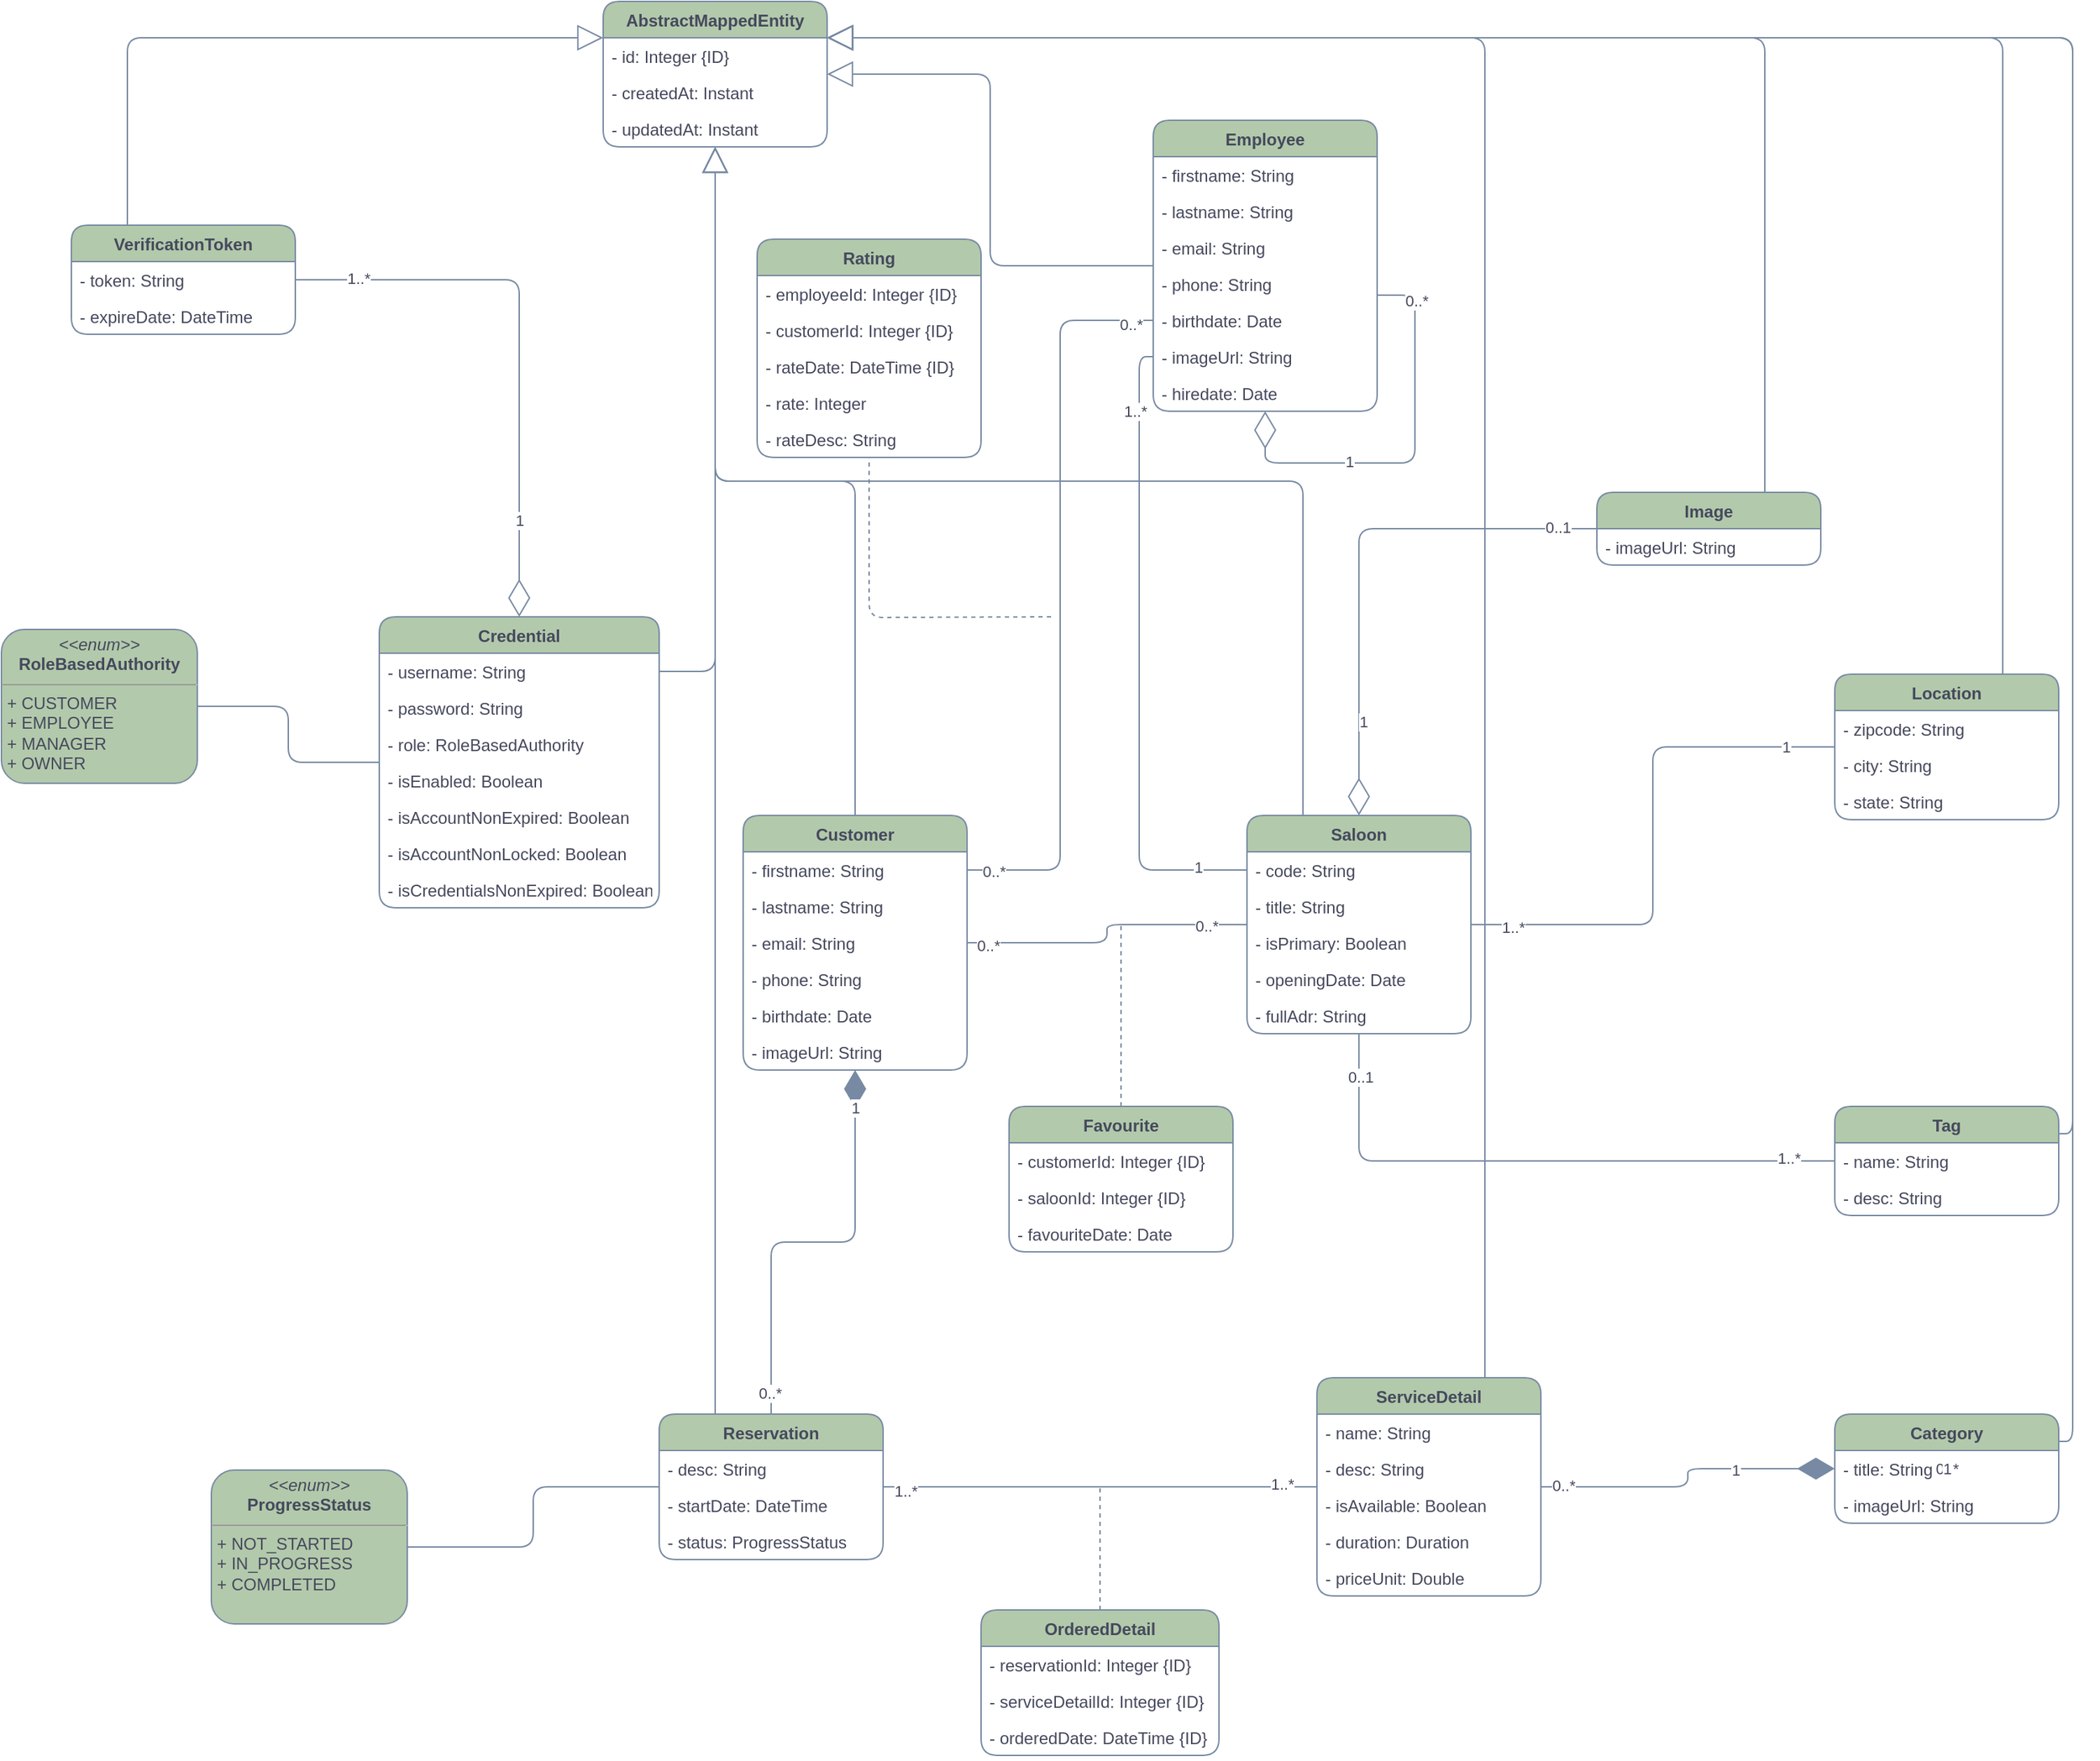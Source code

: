 <mxfile version="16.4.2" type="device"><diagram id="C5RBs43oDa-KdzZeNtuy" name="Page-1"><mxGraphModel dx="2782" dy="1020" grid="1" gridSize="10" guides="1" tooltips="1" connect="1" arrows="1" fold="1" page="1" pageScale="1" pageWidth="827" pageHeight="1169" math="0" shadow="0"><root><mxCell id="WIyWlLk6GJQsqaUBKTNV-0"/><mxCell id="WIyWlLk6GJQsqaUBKTNV-1" parent="WIyWlLk6GJQsqaUBKTNV-0"/><mxCell id="CZdKbspARcs474Tqx-Hm-0" value="AbstractMappedEntity" style="swimlane;fontStyle=1;align=center;verticalAlign=top;childLayout=stackLayout;horizontal=1;startSize=26;horizontalStack=0;resizeParent=1;resizeParentMax=0;resizeLast=0;collapsible=1;marginBottom=0;rounded=1;fillColor=#B2C9AB;strokeColor=#788AA3;fontColor=#46495D;" parent="WIyWlLk6GJQsqaUBKTNV-1" vertex="1"><mxGeometry x="-230" width="160" height="104" as="geometry"/></mxCell><mxCell id="CZdKbspARcs474Tqx-Hm-1" value="- id: Integer {ID}" style="text;strokeColor=none;fillColor=none;align=left;verticalAlign=top;spacingLeft=4;spacingRight=4;overflow=hidden;rotatable=0;points=[[0,0.5],[1,0.5]];portConstraint=eastwest;rounded=1;fontColor=#46495D;" parent="CZdKbspARcs474Tqx-Hm-0" vertex="1"><mxGeometry y="26" width="160" height="26" as="geometry"/></mxCell><mxCell id="CZdKbspARcs474Tqx-Hm-4" value="- createdAt: Instant" style="text;strokeColor=none;fillColor=none;align=left;verticalAlign=top;spacingLeft=4;spacingRight=4;overflow=hidden;rotatable=0;points=[[0,0.5],[1,0.5]];portConstraint=eastwest;rounded=1;fontColor=#46495D;" parent="CZdKbspARcs474Tqx-Hm-0" vertex="1"><mxGeometry y="52" width="160" height="26" as="geometry"/></mxCell><mxCell id="CZdKbspARcs474Tqx-Hm-5" value="- updatedAt: Instant" style="text;strokeColor=none;fillColor=none;align=left;verticalAlign=top;spacingLeft=4;spacingRight=4;overflow=hidden;rotatable=0;points=[[0,0.5],[1,0.5]];portConstraint=eastwest;rounded=1;fontColor=#46495D;" parent="CZdKbspARcs474Tqx-Hm-0" vertex="1"><mxGeometry y="78" width="160" height="26" as="geometry"/></mxCell><mxCell id="CZdKbspARcs474Tqx-Hm-11" value="Employee" style="swimlane;fontStyle=1;align=center;verticalAlign=top;childLayout=stackLayout;horizontal=1;startSize=26;horizontalStack=0;resizeParent=1;resizeParentMax=0;resizeLast=0;collapsible=1;marginBottom=0;rounded=1;fillColor=#B2C9AB;strokeColor=#788AA3;fontColor=#46495D;" parent="WIyWlLk6GJQsqaUBKTNV-1" vertex="1"><mxGeometry x="163" y="85" width="160" height="208" as="geometry"/></mxCell><mxCell id="CZdKbspARcs474Tqx-Hm-12" value="- firstname: String" style="text;strokeColor=none;fillColor=none;align=left;verticalAlign=top;spacingLeft=4;spacingRight=4;overflow=hidden;rotatable=0;points=[[0,0.5],[1,0.5]];portConstraint=eastwest;rounded=1;fontColor=#46495D;" parent="CZdKbspARcs474Tqx-Hm-11" vertex="1"><mxGeometry y="26" width="160" height="26" as="geometry"/></mxCell><mxCell id="CZdKbspARcs474Tqx-Hm-17" value="- lastname: String" style="text;strokeColor=none;fillColor=none;align=left;verticalAlign=top;spacingLeft=4;spacingRight=4;overflow=hidden;rotatable=0;points=[[0,0.5],[1,0.5]];portConstraint=eastwest;rounded=1;fontColor=#46495D;" parent="CZdKbspARcs474Tqx-Hm-11" vertex="1"><mxGeometry y="52" width="160" height="26" as="geometry"/></mxCell><mxCell id="CZdKbspARcs474Tqx-Hm-18" value="- email: String" style="text;strokeColor=none;fillColor=none;align=left;verticalAlign=top;spacingLeft=4;spacingRight=4;overflow=hidden;rotatable=0;points=[[0,0.5],[1,0.5]];portConstraint=eastwest;rounded=1;fontColor=#46495D;" parent="CZdKbspARcs474Tqx-Hm-11" vertex="1"><mxGeometry y="78" width="160" height="26" as="geometry"/></mxCell><mxCell id="CZdKbspARcs474Tqx-Hm-19" value="- phone: String" style="text;strokeColor=none;fillColor=none;align=left;verticalAlign=top;spacingLeft=4;spacingRight=4;overflow=hidden;rotatable=0;points=[[0,0.5],[1,0.5]];portConstraint=eastwest;rounded=1;fontColor=#46495D;" parent="CZdKbspARcs474Tqx-Hm-11" vertex="1"><mxGeometry y="104" width="160" height="26" as="geometry"/></mxCell><mxCell id="CZdKbspARcs474Tqx-Hm-20" value="- birthdate: Date" style="text;strokeColor=none;fillColor=none;align=left;verticalAlign=top;spacingLeft=4;spacingRight=4;overflow=hidden;rotatable=0;points=[[0,0.5],[1,0.5]];portConstraint=eastwest;rounded=1;fontColor=#46495D;" parent="CZdKbspARcs474Tqx-Hm-11" vertex="1"><mxGeometry y="130" width="160" height="26" as="geometry"/></mxCell><mxCell id="CZdKbspARcs474Tqx-Hm-21" value="- imageUrl: String" style="text;strokeColor=none;fillColor=none;align=left;verticalAlign=top;spacingLeft=4;spacingRight=4;overflow=hidden;rotatable=0;points=[[0,0.5],[1,0.5]];portConstraint=eastwest;rounded=1;fontColor=#46495D;" parent="CZdKbspARcs474Tqx-Hm-11" vertex="1"><mxGeometry y="156" width="160" height="26" as="geometry"/></mxCell><mxCell id="CZdKbspARcs474Tqx-Hm-22" value="- hiredate: Date" style="text;strokeColor=none;fillColor=none;align=left;verticalAlign=top;spacingLeft=4;spacingRight=4;overflow=hidden;rotatable=0;points=[[0,0.5],[1,0.5]];portConstraint=eastwest;rounded=1;fontColor=#46495D;" parent="CZdKbspARcs474Tqx-Hm-11" vertex="1"><mxGeometry y="182" width="160" height="26" as="geometry"/></mxCell><mxCell id="CZdKbspARcs474Tqx-Hm-27" value="Customer" style="swimlane;fontStyle=1;align=center;verticalAlign=top;childLayout=stackLayout;horizontal=1;startSize=26;horizontalStack=0;resizeParent=1;resizeParentMax=0;resizeLast=0;collapsible=1;marginBottom=0;rounded=1;fillColor=#B2C9AB;strokeColor=#788AA3;fontColor=#46495D;" parent="WIyWlLk6GJQsqaUBKTNV-1" vertex="1"><mxGeometry x="-130" y="582" width="160" height="182" as="geometry"/></mxCell><mxCell id="CZdKbspARcs474Tqx-Hm-31" value="- firstname: String" style="text;strokeColor=none;fillColor=none;align=left;verticalAlign=top;spacingLeft=4;spacingRight=4;overflow=hidden;rotatable=0;points=[[0,0.5],[1,0.5]];portConstraint=eastwest;rounded=1;fontColor=#46495D;" parent="CZdKbspARcs474Tqx-Hm-27" vertex="1"><mxGeometry y="26" width="160" height="26" as="geometry"/></mxCell><mxCell id="CZdKbspARcs474Tqx-Hm-33" value="- lastname: String" style="text;strokeColor=none;fillColor=none;align=left;verticalAlign=top;spacingLeft=4;spacingRight=4;overflow=hidden;rotatable=0;points=[[0,0.5],[1,0.5]];portConstraint=eastwest;rounded=1;fontColor=#46495D;" parent="CZdKbspARcs474Tqx-Hm-27" vertex="1"><mxGeometry y="52" width="160" height="26" as="geometry"/></mxCell><mxCell id="CZdKbspARcs474Tqx-Hm-32" value="- email: String" style="text;strokeColor=none;fillColor=none;align=left;verticalAlign=top;spacingLeft=4;spacingRight=4;overflow=hidden;rotatable=0;points=[[0,0.5],[1,0.5]];portConstraint=eastwest;rounded=1;fontColor=#46495D;" parent="CZdKbspARcs474Tqx-Hm-27" vertex="1"><mxGeometry y="78" width="160" height="26" as="geometry"/></mxCell><mxCell id="CZdKbspARcs474Tqx-Hm-34" value="- phone: String" style="text;strokeColor=none;fillColor=none;align=left;verticalAlign=top;spacingLeft=4;spacingRight=4;overflow=hidden;rotatable=0;points=[[0,0.5],[1,0.5]];portConstraint=eastwest;rounded=1;fontColor=#46495D;" parent="CZdKbspARcs474Tqx-Hm-27" vertex="1"><mxGeometry y="104" width="160" height="26" as="geometry"/></mxCell><mxCell id="CZdKbspARcs474Tqx-Hm-35" value="- birthdate: Date" style="text;strokeColor=none;fillColor=none;align=left;verticalAlign=top;spacingLeft=4;spacingRight=4;overflow=hidden;rotatable=0;points=[[0,0.5],[1,0.5]];portConstraint=eastwest;rounded=1;fontColor=#46495D;" parent="CZdKbspARcs474Tqx-Hm-27" vertex="1"><mxGeometry y="130" width="160" height="26" as="geometry"/></mxCell><mxCell id="CZdKbspARcs474Tqx-Hm-36" value="- imageUrl: String" style="text;strokeColor=none;fillColor=none;align=left;verticalAlign=top;spacingLeft=4;spacingRight=4;overflow=hidden;rotatable=0;points=[[0,0.5],[1,0.5]];portConstraint=eastwest;rounded=1;fontColor=#46495D;" parent="CZdKbspARcs474Tqx-Hm-27" vertex="1"><mxGeometry y="156" width="160" height="26" as="geometry"/></mxCell><mxCell id="CZdKbspARcs474Tqx-Hm-38" value="VerificationToken" style="swimlane;fontStyle=1;align=center;verticalAlign=top;childLayout=stackLayout;horizontal=1;startSize=26;horizontalStack=0;resizeParent=1;resizeParentMax=0;resizeLast=0;collapsible=1;marginBottom=0;rounded=1;fillColor=#B2C9AB;strokeColor=#788AA3;fontColor=#46495D;" parent="WIyWlLk6GJQsqaUBKTNV-1" vertex="1"><mxGeometry x="-610" y="160" width="160" height="78" as="geometry"/></mxCell><mxCell id="CZdKbspARcs474Tqx-Hm-42" value="- token: String" style="text;strokeColor=none;fillColor=none;align=left;verticalAlign=top;spacingLeft=4;spacingRight=4;overflow=hidden;rotatable=0;points=[[0,0.5],[1,0.5]];portConstraint=eastwest;rounded=1;fontColor=#46495D;" parent="CZdKbspARcs474Tqx-Hm-38" vertex="1"><mxGeometry y="26" width="160" height="26" as="geometry"/></mxCell><mxCell id="CZdKbspARcs474Tqx-Hm-43" value="- expireDate: DateTime" style="text;strokeColor=none;fillColor=none;align=left;verticalAlign=top;spacingLeft=4;spacingRight=4;overflow=hidden;rotatable=0;points=[[0,0.5],[1,0.5]];portConstraint=eastwest;rounded=1;fontColor=#46495D;" parent="CZdKbspARcs474Tqx-Hm-38" vertex="1"><mxGeometry y="52" width="160" height="26" as="geometry"/></mxCell><mxCell id="CZdKbspARcs474Tqx-Hm-45" value="Credential" style="swimlane;fontStyle=1;align=center;verticalAlign=top;childLayout=stackLayout;horizontal=1;startSize=26;horizontalStack=0;resizeParent=1;resizeParentMax=0;resizeLast=0;collapsible=1;marginBottom=0;rounded=1;fillColor=#B2C9AB;strokeColor=#788AA3;fontColor=#46495D;" parent="WIyWlLk6GJQsqaUBKTNV-1" vertex="1"><mxGeometry x="-390" y="440" width="200" height="208" as="geometry"/></mxCell><mxCell id="CZdKbspARcs474Tqx-Hm-49" value="- username: String" style="text;strokeColor=none;fillColor=none;align=left;verticalAlign=top;spacingLeft=4;spacingRight=4;overflow=hidden;rotatable=0;points=[[0,0.5],[1,0.5]];portConstraint=eastwest;rounded=1;fontColor=#46495D;" parent="CZdKbspARcs474Tqx-Hm-45" vertex="1"><mxGeometry y="26" width="200" height="26" as="geometry"/></mxCell><mxCell id="CZdKbspARcs474Tqx-Hm-50" value="- password: String" style="text;strokeColor=none;fillColor=none;align=left;verticalAlign=top;spacingLeft=4;spacingRight=4;overflow=hidden;rotatable=0;points=[[0,0.5],[1,0.5]];portConstraint=eastwest;rounded=1;fontColor=#46495D;" parent="CZdKbspARcs474Tqx-Hm-45" vertex="1"><mxGeometry y="52" width="200" height="26" as="geometry"/></mxCell><mxCell id="CZdKbspARcs474Tqx-Hm-51" value="- role: RoleBasedAuthority" style="text;strokeColor=none;fillColor=none;align=left;verticalAlign=top;spacingLeft=4;spacingRight=4;overflow=hidden;rotatable=0;points=[[0,0.5],[1,0.5]];portConstraint=eastwest;rounded=1;fontColor=#46495D;" parent="CZdKbspARcs474Tqx-Hm-45" vertex="1"><mxGeometry y="78" width="200" height="26" as="geometry"/></mxCell><mxCell id="CZdKbspARcs474Tqx-Hm-52" value="- isEnabled: Boolean" style="text;strokeColor=none;fillColor=none;align=left;verticalAlign=top;spacingLeft=4;spacingRight=4;overflow=hidden;rotatable=0;points=[[0,0.5],[1,0.5]];portConstraint=eastwest;rounded=1;fontColor=#46495D;" parent="CZdKbspARcs474Tqx-Hm-45" vertex="1"><mxGeometry y="104" width="200" height="26" as="geometry"/></mxCell><mxCell id="CZdKbspARcs474Tqx-Hm-53" value="- isAccountNonExpired: Boolean" style="text;strokeColor=none;fillColor=none;align=left;verticalAlign=top;spacingLeft=4;spacingRight=4;overflow=hidden;rotatable=0;points=[[0,0.5],[1,0.5]];portConstraint=eastwest;rounded=1;fontColor=#46495D;" parent="CZdKbspARcs474Tqx-Hm-45" vertex="1"><mxGeometry y="130" width="200" height="26" as="geometry"/></mxCell><mxCell id="CZdKbspARcs474Tqx-Hm-54" value="- isAccountNonLocked: Boolean" style="text;strokeColor=none;fillColor=none;align=left;verticalAlign=top;spacingLeft=4;spacingRight=4;overflow=hidden;rotatable=0;points=[[0,0.5],[1,0.5]];portConstraint=eastwest;rounded=1;fontColor=#46495D;" parent="CZdKbspARcs474Tqx-Hm-45" vertex="1"><mxGeometry y="156" width="200" height="26" as="geometry"/></mxCell><mxCell id="CZdKbspARcs474Tqx-Hm-55" value="- isCredentialsNonExpired: Boolean" style="text;strokeColor=none;fillColor=none;align=left;verticalAlign=top;spacingLeft=4;spacingRight=4;overflow=hidden;rotatable=0;points=[[0,0.5],[1,0.5]];portConstraint=eastwest;rounded=1;fontColor=#46495D;" parent="CZdKbspARcs474Tqx-Hm-45" vertex="1"><mxGeometry y="182" width="200" height="26" as="geometry"/></mxCell><mxCell id="CZdKbspARcs474Tqx-Hm-63" value="&lt;p style=&quot;margin: 0px ; margin-top: 4px ; text-align: center&quot;&gt;&lt;i&gt;&amp;lt;&amp;lt;enum&amp;gt;&amp;gt;&lt;/i&gt;&lt;br&gt;&lt;b&gt;RoleBasedAuthority&lt;/b&gt;&lt;br&gt;&lt;/p&gt;&lt;hr size=&quot;1&quot;&gt;&lt;p style=&quot;margin: 0px ; margin-left: 4px&quot;&gt;+ CUSTOMER&lt;/p&gt;&lt;p style=&quot;margin: 0px ; margin-left: 4px&quot;&gt;+ EMPLOYEE&lt;/p&gt;&lt;p style=&quot;margin: 0px ; margin-left: 4px&quot;&gt;+ MANAGER&lt;/p&gt;&lt;p style=&quot;margin: 0px ; margin-left: 4px&quot;&gt;+ OWNER&lt;br&gt;&lt;/p&gt;" style="verticalAlign=top;align=left;overflow=fill;fontSize=12;fontFamily=Helvetica;html=1;rounded=1;fillColor=#B2C9AB;strokeColor=#788AA3;fontColor=#46495D;" parent="WIyWlLk6GJQsqaUBKTNV-1" vertex="1"><mxGeometry x="-660" y="449" width="140" height="110" as="geometry"/></mxCell><mxCell id="CZdKbspARcs474Tqx-Hm-77" value="" style="endArrow=none;html=1;edgeStyle=orthogonalEdgeStyle;rounded=1;strokeColor=#788AA3;fontColor=#46495D;" parent="WIyWlLk6GJQsqaUBKTNV-1" source="CZdKbspARcs474Tqx-Hm-63" target="CZdKbspARcs474Tqx-Hm-45" edge="1"><mxGeometry relative="1" as="geometry"><mxPoint x="-590" y="648" as="sourcePoint"/><mxPoint x="-430" y="648" as="targetPoint"/></mxGeometry></mxCell><mxCell id="CZdKbspARcs474Tqx-Hm-80" value="" style="endArrow=block;endSize=16;endFill=0;html=1;rounded=1;edgeStyle=orthogonalEdgeStyle;strokeColor=#788AA3;fontColor=#46495D;" parent="WIyWlLk6GJQsqaUBKTNV-1" source="CZdKbspARcs474Tqx-Hm-11" target="CZdKbspARcs474Tqx-Hm-0" edge="1"><mxGeometry width="160" relative="1" as="geometry"><mxPoint x="180" y="440" as="sourcePoint"/><mxPoint x="340" y="440" as="targetPoint"/></mxGeometry></mxCell><mxCell id="CZdKbspARcs474Tqx-Hm-81" value="" style="endArrow=block;endSize=16;endFill=0;html=1;rounded=1;edgeStyle=orthogonalEdgeStyle;strokeColor=#788AA3;fontColor=#46495D;" parent="WIyWlLk6GJQsqaUBKTNV-1" source="CZdKbspARcs474Tqx-Hm-27" target="CZdKbspARcs474Tqx-Hm-0" edge="1"><mxGeometry width="160" relative="1" as="geometry"><mxPoint x="150" y="440" as="sourcePoint"/><mxPoint x="310" y="440" as="targetPoint"/></mxGeometry></mxCell><mxCell id="CZdKbspARcs474Tqx-Hm-82" value="" style="endArrow=block;endSize=16;endFill=0;html=1;rounded=1;edgeStyle=orthogonalEdgeStyle;strokeColor=#788AA3;fontColor=#46495D;exitX=1;exitY=0.5;exitDx=0;exitDy=0;" parent="WIyWlLk6GJQsqaUBKTNV-1" source="CZdKbspARcs474Tqx-Hm-49" target="CZdKbspARcs474Tqx-Hm-0" edge="1"><mxGeometry width="160" relative="1" as="geometry"><mxPoint x="84" y="460" as="sourcePoint"/><mxPoint x="244" y="460" as="targetPoint"/></mxGeometry></mxCell><mxCell id="CZdKbspARcs474Tqx-Hm-83" value="" style="endArrow=block;endSize=16;endFill=0;html=1;rounded=1;edgeStyle=orthogonalEdgeStyle;strokeColor=#788AA3;fontColor=#46495D;exitX=0.25;exitY=0;exitDx=0;exitDy=0;entryX=0;entryY=0.25;entryDx=0;entryDy=0;" parent="WIyWlLk6GJQsqaUBKTNV-1" source="CZdKbspARcs474Tqx-Hm-38" target="CZdKbspARcs474Tqx-Hm-0" edge="1"><mxGeometry width="160" relative="1" as="geometry"><mxPoint x="-510" y="180" as="sourcePoint"/><mxPoint x="-350" y="180" as="targetPoint"/></mxGeometry></mxCell><mxCell id="CZdKbspARcs474Tqx-Hm-86" value="Favourite" style="swimlane;fontStyle=1;align=center;verticalAlign=top;childLayout=stackLayout;horizontal=1;startSize=26;horizontalStack=0;resizeParent=1;resizeParentMax=0;resizeLast=0;collapsible=1;marginBottom=0;rounded=1;fillColor=#B2C9AB;strokeColor=#788AA3;fontColor=#46495D;" parent="WIyWlLk6GJQsqaUBKTNV-1" vertex="1"><mxGeometry x="60" y="790" width="160" height="104" as="geometry"/></mxCell><mxCell id="CZdKbspARcs474Tqx-Hm-87" value="- customerId: Integer {ID}" style="text;strokeColor=none;fillColor=none;align=left;verticalAlign=top;spacingLeft=4;spacingRight=4;overflow=hidden;rotatable=0;points=[[0,0.5],[1,0.5]];portConstraint=eastwest;rounded=1;fontColor=#46495D;" parent="CZdKbspARcs474Tqx-Hm-86" vertex="1"><mxGeometry y="26" width="160" height="26" as="geometry"/></mxCell><mxCell id="CZdKbspARcs474Tqx-Hm-90" value="- saloonId: Integer {ID}" style="text;strokeColor=none;fillColor=none;align=left;verticalAlign=top;spacingLeft=4;spacingRight=4;overflow=hidden;rotatable=0;points=[[0,0.5],[1,0.5]];portConstraint=eastwest;rounded=1;fontColor=#46495D;" parent="CZdKbspARcs474Tqx-Hm-86" vertex="1"><mxGeometry y="52" width="160" height="26" as="geometry"/></mxCell><mxCell id="CZdKbspARcs474Tqx-Hm-91" value="- favouriteDate: Date" style="text;strokeColor=none;fillColor=none;align=left;verticalAlign=top;spacingLeft=4;spacingRight=4;overflow=hidden;rotatable=0;points=[[0,0.5],[1,0.5]];portConstraint=eastwest;rounded=1;fontColor=#46495D;" parent="CZdKbspARcs474Tqx-Hm-86" vertex="1"><mxGeometry y="78" width="160" height="26" as="geometry"/></mxCell><mxCell id="CZdKbspARcs474Tqx-Hm-97" value="" style="endArrow=none;dashed=1;html=1;rounded=1;sketch=0;fontColor=#46495D;strokeColor=#788AA3;fillColor=#B2C9AB;edgeStyle=orthogonalEdgeStyle;" parent="WIyWlLk6GJQsqaUBKTNV-1" source="CZdKbspARcs474Tqx-Hm-86" edge="1"><mxGeometry width="50" height="50" relative="1" as="geometry"><mxPoint x="90" y="470" as="sourcePoint"/><mxPoint x="140" y="660" as="targetPoint"/></mxGeometry></mxCell><mxCell id="CZdKbspARcs474Tqx-Hm-100" value="Saloon" style="swimlane;fontStyle=1;align=center;verticalAlign=top;childLayout=stackLayout;horizontal=1;startSize=26;horizontalStack=0;resizeParent=1;resizeParentMax=0;resizeLast=0;collapsible=1;marginBottom=0;rounded=1;sketch=0;fontColor=#46495D;strokeColor=#788AA3;fillColor=#B2C9AB;" parent="WIyWlLk6GJQsqaUBKTNV-1" vertex="1"><mxGeometry x="230" y="582" width="160" height="156" as="geometry"/></mxCell><mxCell id="CZdKbspARcs474Tqx-Hm-101" value="- code: String" style="text;strokeColor=none;fillColor=none;align=left;verticalAlign=top;spacingLeft=4;spacingRight=4;overflow=hidden;rotatable=0;points=[[0,0.5],[1,0.5]];portConstraint=eastwest;rounded=1;sketch=0;fontColor=#46495D;" parent="CZdKbspARcs474Tqx-Hm-100" vertex="1"><mxGeometry y="26" width="160" height="26" as="geometry"/></mxCell><mxCell id="CZdKbspARcs474Tqx-Hm-104" value="- title: String" style="text;strokeColor=none;fillColor=none;align=left;verticalAlign=top;spacingLeft=4;spacingRight=4;overflow=hidden;rotatable=0;points=[[0,0.5],[1,0.5]];portConstraint=eastwest;rounded=1;sketch=0;fontColor=#46495D;" parent="CZdKbspARcs474Tqx-Hm-100" vertex="1"><mxGeometry y="52" width="160" height="26" as="geometry"/></mxCell><mxCell id="CZdKbspARcs474Tqx-Hm-105" value="- isPrimary: Boolean" style="text;strokeColor=none;fillColor=none;align=left;verticalAlign=top;spacingLeft=4;spacingRight=4;overflow=hidden;rotatable=0;points=[[0,0.5],[1,0.5]];portConstraint=eastwest;rounded=1;sketch=0;fontColor=#46495D;" parent="CZdKbspARcs474Tqx-Hm-100" vertex="1"><mxGeometry y="78" width="160" height="26" as="geometry"/></mxCell><mxCell id="CZdKbspARcs474Tqx-Hm-106" value="- openingDate: Date" style="text;strokeColor=none;fillColor=none;align=left;verticalAlign=top;spacingLeft=4;spacingRight=4;overflow=hidden;rotatable=0;points=[[0,0.5],[1,0.5]];portConstraint=eastwest;rounded=1;sketch=0;fontColor=#46495D;" parent="CZdKbspARcs474Tqx-Hm-100" vertex="1"><mxGeometry y="104" width="160" height="26" as="geometry"/></mxCell><mxCell id="CZdKbspARcs474Tqx-Hm-107" value="- fullAdr: String" style="text;strokeColor=none;fillColor=none;align=left;verticalAlign=top;spacingLeft=4;spacingRight=4;overflow=hidden;rotatable=0;points=[[0,0.5],[1,0.5]];portConstraint=eastwest;rounded=1;sketch=0;fontColor=#46495D;" parent="CZdKbspARcs474Tqx-Hm-100" vertex="1"><mxGeometry y="130" width="160" height="26" as="geometry"/></mxCell><mxCell id="CZdKbspARcs474Tqx-Hm-108" value="Reservation" style="swimlane;fontStyle=1;align=center;verticalAlign=top;childLayout=stackLayout;horizontal=1;startSize=26;horizontalStack=0;resizeParent=1;resizeParentMax=0;resizeLast=0;collapsible=1;marginBottom=0;rounded=1;sketch=0;fontColor=#46495D;strokeColor=#788AA3;fillColor=#B2C9AB;" parent="WIyWlLk6GJQsqaUBKTNV-1" vertex="1"><mxGeometry x="-190" y="1010" width="160" height="104" as="geometry"/></mxCell><mxCell id="CZdKbspARcs474Tqx-Hm-109" value="- desc: String" style="text;strokeColor=none;fillColor=none;align=left;verticalAlign=top;spacingLeft=4;spacingRight=4;overflow=hidden;rotatable=0;points=[[0,0.5],[1,0.5]];portConstraint=eastwest;rounded=1;sketch=0;fontColor=#46495D;" parent="CZdKbspARcs474Tqx-Hm-108" vertex="1"><mxGeometry y="26" width="160" height="26" as="geometry"/></mxCell><mxCell id="CZdKbspARcs474Tqx-Hm-112" value="- startDate: DateTime" style="text;strokeColor=none;fillColor=none;align=left;verticalAlign=top;spacingLeft=4;spacingRight=4;overflow=hidden;rotatable=0;points=[[0,0.5],[1,0.5]];portConstraint=eastwest;rounded=1;sketch=0;fontColor=#46495D;" parent="CZdKbspARcs474Tqx-Hm-108" vertex="1"><mxGeometry y="52" width="160" height="26" as="geometry"/></mxCell><mxCell id="CZdKbspARcs474Tqx-Hm-113" value="- status: ProgressStatus" style="text;strokeColor=none;fillColor=none;align=left;verticalAlign=top;spacingLeft=4;spacingRight=4;overflow=hidden;rotatable=0;points=[[0,0.5],[1,0.5]];portConstraint=eastwest;rounded=1;sketch=0;fontColor=#46495D;" parent="CZdKbspARcs474Tqx-Hm-108" vertex="1"><mxGeometry y="78" width="160" height="26" as="geometry"/></mxCell><mxCell id="CZdKbspARcs474Tqx-Hm-114" value="" style="endArrow=diamondThin;endFill=1;endSize=24;html=1;rounded=1;sketch=0;fontColor=#46495D;strokeColor=#788AA3;fillColor=#B2C9AB;edgeStyle=orthogonalEdgeStyle;" parent="WIyWlLk6GJQsqaUBKTNV-1" source="CZdKbspARcs474Tqx-Hm-108" target="CZdKbspARcs474Tqx-Hm-27" edge="1"><mxGeometry width="160" relative="1" as="geometry"><mxPoint x="40" y="1010" as="sourcePoint"/><mxPoint x="200" y="1010" as="targetPoint"/></mxGeometry></mxCell><mxCell id="CZdKbspARcs474Tqx-Hm-115" value="1" style="edgeLabel;html=1;align=center;verticalAlign=middle;resizable=0;points=[];fontColor=#46495D;rounded=1;" parent="CZdKbspARcs474Tqx-Hm-114" vertex="1" connectable="0"><mxGeometry x="0.822" relative="1" as="geometry"><mxPoint as="offset"/></mxGeometry></mxCell><mxCell id="CZdKbspARcs474Tqx-Hm-116" value="0..*" style="edgeLabel;html=1;align=center;verticalAlign=middle;resizable=0;points=[];fontColor=#46495D;rounded=1;" parent="CZdKbspARcs474Tqx-Hm-114" vertex="1" connectable="0"><mxGeometry x="-0.9" y="1" relative="1" as="geometry"><mxPoint as="offset"/></mxGeometry></mxCell><mxCell id="CZdKbspARcs474Tqx-Hm-117" value="" style="endArrow=diamondThin;endFill=0;endSize=24;html=1;rounded=1;sketch=0;fontColor=#46495D;strokeColor=#788AA3;fillColor=#B2C9AB;edgeStyle=orthogonalEdgeStyle;" parent="WIyWlLk6GJQsqaUBKTNV-1" source="CZdKbspARcs474Tqx-Hm-38" target="CZdKbspARcs474Tqx-Hm-45" edge="1"><mxGeometry width="160" relative="1" as="geometry"><mxPoint x="-590" y="320" as="sourcePoint"/><mxPoint x="-410" y="320" as="targetPoint"/></mxGeometry></mxCell><mxCell id="CZdKbspARcs474Tqx-Hm-118" value="1" style="edgeLabel;html=1;align=center;verticalAlign=middle;resizable=0;points=[];fontColor=#46495D;rounded=1;" parent="CZdKbspARcs474Tqx-Hm-117" vertex="1" connectable="0"><mxGeometry x="0.656" relative="1" as="geometry"><mxPoint as="offset"/></mxGeometry></mxCell><mxCell id="CZdKbspARcs474Tqx-Hm-119" value="1..*" style="edgeLabel;html=1;align=center;verticalAlign=middle;resizable=0;points=[];fontColor=#46495D;rounded=1;" parent="CZdKbspARcs474Tqx-Hm-117" vertex="1" connectable="0"><mxGeometry x="-0.778" y="1" relative="1" as="geometry"><mxPoint as="offset"/></mxGeometry></mxCell><mxCell id="CZdKbspARcs474Tqx-Hm-120" value="ServiceDetail" style="swimlane;fontStyle=1;align=center;verticalAlign=top;childLayout=stackLayout;horizontal=1;startSize=26;horizontalStack=0;resizeParent=1;resizeParentMax=0;resizeLast=0;collapsible=1;marginBottom=0;rounded=1;sketch=0;fontColor=#46495D;strokeColor=#788AA3;fillColor=#B2C9AB;" parent="WIyWlLk6GJQsqaUBKTNV-1" vertex="1"><mxGeometry x="280" y="984" width="160" height="156" as="geometry"/></mxCell><mxCell id="CZdKbspARcs474Tqx-Hm-121" value="- name: String" style="text;strokeColor=none;fillColor=none;align=left;verticalAlign=top;spacingLeft=4;spacingRight=4;overflow=hidden;rotatable=0;points=[[0,0.5],[1,0.5]];portConstraint=eastwest;rounded=1;sketch=0;fontColor=#46495D;" parent="CZdKbspARcs474Tqx-Hm-120" vertex="1"><mxGeometry y="26" width="160" height="26" as="geometry"/></mxCell><mxCell id="CZdKbspARcs474Tqx-Hm-124" value="- desc: String" style="text;strokeColor=none;fillColor=none;align=left;verticalAlign=top;spacingLeft=4;spacingRight=4;overflow=hidden;rotatable=0;points=[[0,0.5],[1,0.5]];portConstraint=eastwest;rounded=1;sketch=0;fontColor=#46495D;" parent="CZdKbspARcs474Tqx-Hm-120" vertex="1"><mxGeometry y="52" width="160" height="26" as="geometry"/></mxCell><mxCell id="CZdKbspARcs474Tqx-Hm-125" value="- isAvailable: Boolean" style="text;strokeColor=none;fillColor=none;align=left;verticalAlign=top;spacingLeft=4;spacingRight=4;overflow=hidden;rotatable=0;points=[[0,0.5],[1,0.5]];portConstraint=eastwest;rounded=1;sketch=0;fontColor=#46495D;" parent="CZdKbspARcs474Tqx-Hm-120" vertex="1"><mxGeometry y="78" width="160" height="26" as="geometry"/></mxCell><mxCell id="CZdKbspARcs474Tqx-Hm-126" value="- duration: Duration" style="text;strokeColor=none;fillColor=none;align=left;verticalAlign=top;spacingLeft=4;spacingRight=4;overflow=hidden;rotatable=0;points=[[0,0.5],[1,0.5]];portConstraint=eastwest;rounded=1;sketch=0;fontColor=#46495D;" parent="CZdKbspARcs474Tqx-Hm-120" vertex="1"><mxGeometry y="104" width="160" height="26" as="geometry"/></mxCell><mxCell id="CZdKbspARcs474Tqx-Hm-127" value="- priceUnit: Double" style="text;strokeColor=none;fillColor=none;align=left;verticalAlign=top;spacingLeft=4;spacingRight=4;overflow=hidden;rotatable=0;points=[[0,0.5],[1,0.5]];portConstraint=eastwest;rounded=1;sketch=0;fontColor=#46495D;" parent="CZdKbspARcs474Tqx-Hm-120" vertex="1"><mxGeometry y="130" width="160" height="26" as="geometry"/></mxCell><mxCell id="CZdKbspARcs474Tqx-Hm-131" value="" style="endArrow=none;html=1;rounded=1;sketch=0;fontColor=#46495D;strokeColor=#788AA3;fillColor=#B2C9AB;edgeStyle=orthogonalEdgeStyle;" parent="WIyWlLk6GJQsqaUBKTNV-1" source="CZdKbspARcs474Tqx-Hm-108" target="CZdKbspARcs474Tqx-Hm-120" edge="1"><mxGeometry width="50" height="50" relative="1" as="geometry"><mxPoint x="90" y="1010" as="sourcePoint"/><mxPoint x="140" y="960" as="targetPoint"/></mxGeometry></mxCell><mxCell id="CZdKbspARcs474Tqx-Hm-140" value="1..*" style="edgeLabel;html=1;align=center;verticalAlign=middle;resizable=0;points=[];fontColor=#46495D;rounded=1;" parent="CZdKbspARcs474Tqx-Hm-131" vertex="1" connectable="0"><mxGeometry x="-0.897" y="-3" relative="1" as="geometry"><mxPoint as="offset"/></mxGeometry></mxCell><mxCell id="CZdKbspARcs474Tqx-Hm-141" value="1..*" style="edgeLabel;html=1;align=center;verticalAlign=middle;resizable=0;points=[];fontColor=#46495D;rounded=1;" parent="CZdKbspARcs474Tqx-Hm-131" vertex="1" connectable="0"><mxGeometry x="0.835" y="2" relative="1" as="geometry"><mxPoint as="offset"/></mxGeometry></mxCell><mxCell id="CZdKbspARcs474Tqx-Hm-133" value="OrderedDetail" style="swimlane;fontStyle=1;align=center;verticalAlign=top;childLayout=stackLayout;horizontal=1;startSize=26;horizontalStack=0;resizeParent=1;resizeParentMax=0;resizeLast=0;collapsible=1;marginBottom=0;rounded=1;sketch=0;fontColor=#46495D;strokeColor=#788AA3;fillColor=#B2C9AB;" parent="WIyWlLk6GJQsqaUBKTNV-1" vertex="1"><mxGeometry x="40" y="1150" width="170" height="104" as="geometry"/></mxCell><mxCell id="CZdKbspARcs474Tqx-Hm-134" value="- reservationId: Integer {ID}" style="text;strokeColor=none;fillColor=none;align=left;verticalAlign=top;spacingLeft=4;spacingRight=4;overflow=hidden;rotatable=0;points=[[0,0.5],[1,0.5]];portConstraint=eastwest;rounded=1;sketch=0;fontColor=#46495D;" parent="CZdKbspARcs474Tqx-Hm-133" vertex="1"><mxGeometry y="26" width="170" height="26" as="geometry"/></mxCell><mxCell id="CZdKbspARcs474Tqx-Hm-137" value="- serviceDetailId: Integer {ID}" style="text;strokeColor=none;fillColor=none;align=left;verticalAlign=top;spacingLeft=4;spacingRight=4;overflow=hidden;rotatable=0;points=[[0,0.5],[1,0.5]];portConstraint=eastwest;rounded=1;sketch=0;fontColor=#46495D;" parent="CZdKbspARcs474Tqx-Hm-133" vertex="1"><mxGeometry y="52" width="170" height="26" as="geometry"/></mxCell><mxCell id="CZdKbspARcs474Tqx-Hm-138" value="- orderedDate: DateTime {ID}" style="text;strokeColor=none;fillColor=none;align=left;verticalAlign=top;spacingLeft=4;spacingRight=4;overflow=hidden;rotatable=0;points=[[0,0.5],[1,0.5]];portConstraint=eastwest;rounded=1;sketch=0;fontColor=#46495D;" parent="CZdKbspARcs474Tqx-Hm-133" vertex="1"><mxGeometry y="78" width="170" height="26" as="geometry"/></mxCell><mxCell id="CZdKbspARcs474Tqx-Hm-139" value="" style="endArrow=none;dashed=1;html=1;rounded=1;sketch=0;fontColor=#46495D;strokeColor=#788AA3;fillColor=#B2C9AB;edgeStyle=orthogonalEdgeStyle;" parent="WIyWlLk6GJQsqaUBKTNV-1" source="CZdKbspARcs474Tqx-Hm-133" edge="1"><mxGeometry width="50" height="50" relative="1" as="geometry"><mxPoint x="70" y="1310" as="sourcePoint"/><mxPoint x="125" y="1060" as="targetPoint"/></mxGeometry></mxCell><mxCell id="CZdKbspARcs474Tqx-Hm-142" value="Image" style="swimlane;fontStyle=1;align=center;verticalAlign=top;childLayout=stackLayout;horizontal=1;startSize=26;horizontalStack=0;resizeParent=1;resizeParentMax=0;resizeLast=0;collapsible=1;marginBottom=0;rounded=1;sketch=0;fontColor=#46495D;strokeColor=#788AA3;fillColor=#B2C9AB;" parent="WIyWlLk6GJQsqaUBKTNV-1" vertex="1"><mxGeometry x="480" y="351" width="160" height="52" as="geometry"/></mxCell><mxCell id="CZdKbspARcs474Tqx-Hm-143" value="- imageUrl: String" style="text;strokeColor=none;fillColor=none;align=left;verticalAlign=top;spacingLeft=4;spacingRight=4;overflow=hidden;rotatable=0;points=[[0,0.5],[1,0.5]];portConstraint=eastwest;rounded=1;sketch=0;fontColor=#46495D;" parent="CZdKbspARcs474Tqx-Hm-142" vertex="1"><mxGeometry y="26" width="160" height="26" as="geometry"/></mxCell><mxCell id="CZdKbspARcs474Tqx-Hm-151" value="Location" style="swimlane;fontStyle=1;align=center;verticalAlign=top;childLayout=stackLayout;horizontal=1;startSize=26;horizontalStack=0;resizeParent=1;resizeParentMax=0;resizeLast=0;collapsible=1;marginBottom=0;rounded=1;sketch=0;fontColor=#46495D;strokeColor=#788AA3;fillColor=#B2C9AB;" parent="WIyWlLk6GJQsqaUBKTNV-1" vertex="1"><mxGeometry x="650" y="481" width="160" height="104" as="geometry"/></mxCell><mxCell id="CZdKbspARcs474Tqx-Hm-152" value="- zipcode: String" style="text;strokeColor=none;fillColor=none;align=left;verticalAlign=top;spacingLeft=4;spacingRight=4;overflow=hidden;rotatable=0;points=[[0,0.5],[1,0.5]];portConstraint=eastwest;rounded=1;sketch=0;fontColor=#46495D;" parent="CZdKbspARcs474Tqx-Hm-151" vertex="1"><mxGeometry y="26" width="160" height="26" as="geometry"/></mxCell><mxCell id="CZdKbspARcs474Tqx-Hm-155" value="- city: String" style="text;strokeColor=none;fillColor=none;align=left;verticalAlign=top;spacingLeft=4;spacingRight=4;overflow=hidden;rotatable=0;points=[[0,0.5],[1,0.5]];portConstraint=eastwest;rounded=1;sketch=0;fontColor=#46495D;" parent="CZdKbspARcs474Tqx-Hm-151" vertex="1"><mxGeometry y="52" width="160" height="26" as="geometry"/></mxCell><mxCell id="CZdKbspARcs474Tqx-Hm-156" value="- state: String" style="text;strokeColor=none;fillColor=none;align=left;verticalAlign=top;spacingLeft=4;spacingRight=4;overflow=hidden;rotatable=0;points=[[0,0.5],[1,0.5]];portConstraint=eastwest;rounded=1;sketch=0;fontColor=#46495D;" parent="CZdKbspARcs474Tqx-Hm-151" vertex="1"><mxGeometry y="78" width="160" height="26" as="geometry"/></mxCell><mxCell id="CZdKbspARcs474Tqx-Hm-157" value="" style="endArrow=none;html=1;edgeStyle=orthogonalEdgeStyle;rounded=1;sketch=0;fontColor=#46495D;strokeColor=#788AA3;fillColor=#B2C9AB;" parent="WIyWlLk6GJQsqaUBKTNV-1" source="CZdKbspARcs474Tqx-Hm-100" target="CZdKbspARcs474Tqx-Hm-151" edge="1"><mxGeometry relative="1" as="geometry"><mxPoint x="780" y="795" as="sourcePoint"/><mxPoint x="850" y="585" as="targetPoint"/></mxGeometry></mxCell><mxCell id="CZdKbspARcs474Tqx-Hm-159" value="1..*" style="edgeLabel;html=1;align=center;verticalAlign=middle;resizable=0;points=[];fontColor=#46495D;rounded=1;" parent="CZdKbspARcs474Tqx-Hm-157" vertex="1" connectable="0"><mxGeometry x="-0.846" y="-2" relative="1" as="geometry"><mxPoint as="offset"/></mxGeometry></mxCell><mxCell id="CZdKbspARcs474Tqx-Hm-160" value="1" style="edgeLabel;html=1;align=center;verticalAlign=middle;resizable=0;points=[];fontColor=#46495D;rounded=1;" parent="CZdKbspARcs474Tqx-Hm-157" vertex="1" connectable="0"><mxGeometry x="0.82" relative="1" as="geometry"><mxPoint as="offset"/></mxGeometry></mxCell><mxCell id="CZdKbspARcs474Tqx-Hm-162" value="Tag" style="swimlane;fontStyle=1;align=center;verticalAlign=top;childLayout=stackLayout;horizontal=1;startSize=26;horizontalStack=0;resizeParent=1;resizeParentMax=0;resizeLast=0;collapsible=1;marginBottom=0;rounded=1;sketch=0;fontColor=#46495D;strokeColor=#788AA3;fillColor=#B2C9AB;" parent="WIyWlLk6GJQsqaUBKTNV-1" vertex="1"><mxGeometry x="650" y="790" width="160" height="78" as="geometry"/></mxCell><mxCell id="CZdKbspARcs474Tqx-Hm-163" value="- name: String" style="text;strokeColor=none;fillColor=none;align=left;verticalAlign=top;spacingLeft=4;spacingRight=4;overflow=hidden;rotatable=0;points=[[0,0.5],[1,0.5]];portConstraint=eastwest;rounded=1;sketch=0;fontColor=#46495D;" parent="CZdKbspARcs474Tqx-Hm-162" vertex="1"><mxGeometry y="26" width="160" height="26" as="geometry"/></mxCell><mxCell id="CZdKbspARcs474Tqx-Hm-166" value="- desc: String" style="text;strokeColor=none;fillColor=none;align=left;verticalAlign=top;spacingLeft=4;spacingRight=4;overflow=hidden;rotatable=0;points=[[0,0.5],[1,0.5]];portConstraint=eastwest;rounded=1;sketch=0;fontColor=#46495D;" parent="CZdKbspARcs474Tqx-Hm-162" vertex="1"><mxGeometry y="52" width="160" height="26" as="geometry"/></mxCell><mxCell id="CZdKbspARcs474Tqx-Hm-170" value="" style="endArrow=none;html=1;edgeStyle=orthogonalEdgeStyle;rounded=1;sketch=0;fontColor=#46495D;strokeColor=#788AA3;fillColor=#B2C9AB;" parent="WIyWlLk6GJQsqaUBKTNV-1" source="CZdKbspARcs474Tqx-Hm-162" target="CZdKbspARcs474Tqx-Hm-100" edge="1"><mxGeometry relative="1" as="geometry"><mxPoint x="630" y="920" as="sourcePoint"/><mxPoint x="700" y="710" as="targetPoint"/></mxGeometry></mxCell><mxCell id="CZdKbspARcs474Tqx-Hm-171" value="1..*" style="edgeLabel;html=1;align=center;verticalAlign=middle;resizable=0;points=[];fontColor=#46495D;rounded=1;" parent="CZdKbspARcs474Tqx-Hm-170" vertex="1" connectable="0"><mxGeometry x="-0.846" y="-2" relative="1" as="geometry"><mxPoint as="offset"/></mxGeometry></mxCell><mxCell id="CZdKbspARcs474Tqx-Hm-172" value="0..1" style="edgeLabel;html=1;align=center;verticalAlign=middle;resizable=0;points=[];fontColor=#46495D;rounded=1;" parent="CZdKbspARcs474Tqx-Hm-170" vertex="1" connectable="0"><mxGeometry x="0.857" y="-1" relative="1" as="geometry"><mxPoint as="offset"/></mxGeometry></mxCell><mxCell id="CZdKbspARcs474Tqx-Hm-173" value="" style="endArrow=diamondThin;endFill=0;endSize=24;html=1;rounded=1;sketch=0;fontColor=#46495D;strokeColor=#788AA3;fillColor=#B2C9AB;edgeStyle=orthogonalEdgeStyle;" parent="WIyWlLk6GJQsqaUBKTNV-1" source="CZdKbspARcs474Tqx-Hm-142" target="CZdKbspARcs474Tqx-Hm-100" edge="1"><mxGeometry width="160" relative="1" as="geometry"><mxPoint x="240" y="491.5" as="sourcePoint"/><mxPoint x="400" y="491.5" as="targetPoint"/></mxGeometry></mxCell><mxCell id="CZdKbspARcs474Tqx-Hm-174" value="1" style="edgeLabel;html=1;align=center;verticalAlign=middle;resizable=0;points=[];fontColor=#46495D;rounded=1;" parent="CZdKbspARcs474Tqx-Hm-173" vertex="1" connectable="0"><mxGeometry x="0.637" y="3" relative="1" as="geometry"><mxPoint y="1" as="offset"/></mxGeometry></mxCell><mxCell id="CZdKbspARcs474Tqx-Hm-175" value="0..1" style="edgeLabel;html=1;align=center;verticalAlign=middle;resizable=0;points=[];fontColor=#46495D;rounded=1;" parent="CZdKbspARcs474Tqx-Hm-173" vertex="1" connectable="0"><mxGeometry x="-0.85" y="-2" relative="1" as="geometry"><mxPoint y="1" as="offset"/></mxGeometry></mxCell><mxCell id="CZdKbspARcs474Tqx-Hm-176" value="Category" style="swimlane;fontStyle=1;align=center;verticalAlign=top;childLayout=stackLayout;horizontal=1;startSize=26;horizontalStack=0;resizeParent=1;resizeParentMax=0;resizeLast=0;collapsible=1;marginBottom=0;rounded=1;sketch=0;fontColor=#46495D;strokeColor=#788AA3;fillColor=#B2C9AB;" parent="WIyWlLk6GJQsqaUBKTNV-1" vertex="1"><mxGeometry x="650" y="1010" width="160" height="78" as="geometry"/></mxCell><mxCell id="CZdKbspARcs474Tqx-Hm-177" value="- title: String" style="text;strokeColor=none;fillColor=none;align=left;verticalAlign=top;spacingLeft=4;spacingRight=4;overflow=hidden;rotatable=0;points=[[0,0.5],[1,0.5]];portConstraint=eastwest;rounded=1;sketch=0;fontColor=#46495D;" parent="CZdKbspARcs474Tqx-Hm-176" vertex="1"><mxGeometry y="26" width="160" height="26" as="geometry"/></mxCell><mxCell id="CZdKbspARcs474Tqx-Hm-180" value="- imageUrl: String" style="text;strokeColor=none;fillColor=none;align=left;verticalAlign=top;spacingLeft=4;spacingRight=4;overflow=hidden;rotatable=0;points=[[0,0.5],[1,0.5]];portConstraint=eastwest;rounded=1;sketch=0;fontColor=#46495D;" parent="CZdKbspARcs474Tqx-Hm-176" vertex="1"><mxGeometry y="52" width="160" height="26" as="geometry"/></mxCell><mxCell id="CZdKbspARcs474Tqx-Hm-181" value="" style="endArrow=diamondThin;endFill=0;endSize=24;html=1;rounded=1;sketch=0;fontColor=#46495D;strokeColor=#788AA3;fillColor=#B2C9AB;edgeStyle=orthogonalEdgeStyle;" parent="WIyWlLk6GJQsqaUBKTNV-1" source="CZdKbspARcs474Tqx-Hm-11" target="CZdKbspARcs474Tqx-Hm-11" edge="1"><mxGeometry width="160" relative="1" as="geometry"><mxPoint x="430" y="130" as="sourcePoint"/><mxPoint x="530" y="148" as="targetPoint"/><Array as="points"><mxPoint x="350" y="210"/><mxPoint x="350" y="330"/></Array></mxGeometry></mxCell><mxCell id="CZdKbspARcs474Tqx-Hm-182" value="0..*" style="edgeLabel;html=1;align=center;verticalAlign=middle;resizable=0;points=[];fontColor=#46495D;rounded=1;" parent="CZdKbspARcs474Tqx-Hm-181" vertex="1" connectable="0"><mxGeometry x="-0.787" y="1" relative="1" as="geometry"><mxPoint as="offset"/></mxGeometry></mxCell><mxCell id="CZdKbspARcs474Tqx-Hm-183" value="1" style="edgeLabel;html=1;align=center;verticalAlign=middle;resizable=0;points=[];fontColor=#46495D;rounded=1;" parent="CZdKbspARcs474Tqx-Hm-181" vertex="1" connectable="0"><mxGeometry x="0.338" y="-1" relative="1" as="geometry"><mxPoint as="offset"/></mxGeometry></mxCell><mxCell id="CZdKbspARcs474Tqx-Hm-184" value="" style="endArrow=diamondThin;endFill=0;endSize=24;html=1;rounded=1;sketch=0;fontColor=#46495D;strokeColor=#788AA3;fillColor=#B2C9AB;edgeStyle=orthogonalEdgeStyle;" parent="WIyWlLk6GJQsqaUBKTNV-1" source="CZdKbspARcs474Tqx-Hm-176" target="CZdKbspARcs474Tqx-Hm-176" edge="1"><mxGeometry width="160" relative="1" as="geometry"><mxPoint x="880" y="1049" as="sourcePoint"/><mxPoint x="1071" y="1140" as="targetPoint"/><Array as="points"><mxPoint x="790" y="1030"/><mxPoint x="790" y="1070"/></Array></mxGeometry></mxCell><mxCell id="CZdKbspARcs474Tqx-Hm-185" value="0..*" style="edgeLabel;html=1;align=center;verticalAlign=middle;resizable=0;points=[];fontColor=#46495D;rounded=1;" parent="CZdKbspARcs474Tqx-Hm-184" vertex="1" connectable="0"><mxGeometry x="-0.787" y="1" relative="1" as="geometry"><mxPoint as="offset"/></mxGeometry></mxCell><mxCell id="CZdKbspARcs474Tqx-Hm-186" value="1" style="edgeLabel;html=1;align=center;verticalAlign=middle;resizable=0;points=[];fontColor=#46495D;rounded=1;" parent="CZdKbspARcs474Tqx-Hm-184" vertex="1" connectable="0"><mxGeometry x="0.338" y="-1" relative="1" as="geometry"><mxPoint as="offset"/></mxGeometry></mxCell><mxCell id="CZdKbspARcs474Tqx-Hm-187" value="" style="endArrow=diamondThin;endFill=1;endSize=24;html=1;rounded=1;sketch=0;fontColor=#46495D;strokeColor=#788AA3;fillColor=#B2C9AB;edgeStyle=orthogonalEdgeStyle;" parent="WIyWlLk6GJQsqaUBKTNV-1" source="CZdKbspARcs474Tqx-Hm-120" target="CZdKbspARcs474Tqx-Hm-176" edge="1"><mxGeometry width="160" relative="1" as="geometry"><mxPoint x="310" y="1000" as="sourcePoint"/><mxPoint x="470" y="1000" as="targetPoint"/></mxGeometry></mxCell><mxCell id="CZdKbspARcs474Tqx-Hm-188" value="1" style="edgeLabel;html=1;align=center;verticalAlign=middle;resizable=0;points=[];fontColor=#46495D;rounded=1;" parent="CZdKbspARcs474Tqx-Hm-187" vertex="1" connectable="0"><mxGeometry x="0.362" y="-1" relative="1" as="geometry"><mxPoint as="offset"/></mxGeometry></mxCell><mxCell id="CZdKbspARcs474Tqx-Hm-189" value="0..*" style="edgeLabel;html=1;align=center;verticalAlign=middle;resizable=0;points=[];fontColor=#46495D;rounded=1;" parent="CZdKbspARcs474Tqx-Hm-187" vertex="1" connectable="0"><mxGeometry x="-0.863" y="1" relative="1" as="geometry"><mxPoint as="offset"/></mxGeometry></mxCell><mxCell id="CZdKbspARcs474Tqx-Hm-190" value="&lt;p style=&quot;margin: 0px ; margin-top: 4px ; text-align: center&quot;&gt;&lt;i&gt;&amp;lt;&amp;lt;enum&amp;gt;&amp;gt;&lt;/i&gt;&lt;br&gt;&lt;b&gt;ProgressStatus&lt;/b&gt;&lt;br&gt;&lt;/p&gt;&lt;hr size=&quot;1&quot;&gt;&lt;p style=&quot;margin: 0px ; margin-left: 4px&quot;&gt;+ NOT_STARTED&lt;br&gt;&lt;/p&gt;&lt;p style=&quot;margin: 0px ; margin-left: 4px&quot;&gt;+ IN_PROGRESS&lt;/p&gt;&lt;p style=&quot;margin: 0px ; margin-left: 4px&quot;&gt;+ COMPLETED&lt;br&gt;&lt;/p&gt;" style="verticalAlign=top;align=left;overflow=fill;fontSize=12;fontFamily=Helvetica;html=1;rounded=1;fillColor=#B2C9AB;strokeColor=#788AA3;fontColor=#46495D;" parent="WIyWlLk6GJQsqaUBKTNV-1" vertex="1"><mxGeometry x="-510" y="1050" width="140" height="110" as="geometry"/></mxCell><mxCell id="CZdKbspARcs474Tqx-Hm-191" value="" style="endArrow=none;html=1;edgeStyle=orthogonalEdgeStyle;rounded=1;strokeColor=#788AA3;fontColor=#46495D;" parent="WIyWlLk6GJQsqaUBKTNV-1" source="CZdKbspARcs474Tqx-Hm-190" target="CZdKbspARcs474Tqx-Hm-108" edge="1"><mxGeometry relative="1" as="geometry"><mxPoint x="-250" y="940.0" as="sourcePoint"/><mxPoint x="-120" y="980.0" as="targetPoint"/></mxGeometry></mxCell><mxCell id="CZdKbspARcs474Tqx-Hm-192" value="" style="endArrow=block;endSize=16;endFill=0;html=1;rounded=1;sketch=0;fontColor=#46495D;strokeColor=#788AA3;fillColor=#B2C9AB;edgeStyle=orthogonalEdgeStyle;exitX=0.75;exitY=0;exitDx=0;exitDy=0;entryX=1;entryY=0.25;entryDx=0;entryDy=0;" parent="WIyWlLk6GJQsqaUBKTNV-1" source="CZdKbspARcs474Tqx-Hm-142" target="CZdKbspARcs474Tqx-Hm-0" edge="1"><mxGeometry width="160" relative="1" as="geometry"><mxPoint x="500" y="280" as="sourcePoint"/><mxPoint x="660" y="280" as="targetPoint"/></mxGeometry></mxCell><mxCell id="CZdKbspARcs474Tqx-Hm-193" value="" style="endArrow=block;endSize=16;endFill=0;html=1;rounded=1;sketch=0;fontColor=#46495D;strokeColor=#788AA3;fillColor=#B2C9AB;edgeStyle=orthogonalEdgeStyle;entryX=1;entryY=0.25;entryDx=0;entryDy=0;exitX=0.75;exitY=0;exitDx=0;exitDy=0;" parent="WIyWlLk6GJQsqaUBKTNV-1" source="CZdKbspARcs474Tqx-Hm-151" target="CZdKbspARcs474Tqx-Hm-0" edge="1"><mxGeometry width="160" relative="1" as="geometry"><mxPoint x="590" y="320.0" as="sourcePoint"/><mxPoint x="750" y="320.0" as="targetPoint"/></mxGeometry></mxCell><mxCell id="CZdKbspARcs474Tqx-Hm-194" value="" style="endArrow=block;endSize=16;endFill=0;html=1;rounded=1;sketch=0;fontColor=#46495D;strokeColor=#788AA3;fillColor=#B2C9AB;edgeStyle=orthogonalEdgeStyle;entryX=1;entryY=0.25;entryDx=0;entryDy=0;exitX=1;exitY=0.25;exitDx=0;exitDy=0;" parent="WIyWlLk6GJQsqaUBKTNV-1" source="CZdKbspARcs474Tqx-Hm-162" target="CZdKbspARcs474Tqx-Hm-0" edge="1"><mxGeometry width="160" relative="1" as="geometry"><mxPoint x="880" y="620.0" as="sourcePoint"/><mxPoint x="1040" y="620.0" as="targetPoint"/></mxGeometry></mxCell><mxCell id="CZdKbspARcs474Tqx-Hm-195" value="" style="endArrow=block;endSize=16;endFill=0;html=1;rounded=1;sketch=0;fontColor=#46495D;strokeColor=#788AA3;fillColor=#B2C9AB;edgeStyle=orthogonalEdgeStyle;exitX=1;exitY=0.25;exitDx=0;exitDy=0;entryX=1;entryY=0.25;entryDx=0;entryDy=0;" parent="WIyWlLk6GJQsqaUBKTNV-1" source="CZdKbspARcs474Tqx-Hm-176" target="CZdKbspARcs474Tqx-Hm-0" edge="1"><mxGeometry width="160" relative="1" as="geometry"><mxPoint x="850" y="980.0" as="sourcePoint"/><mxPoint x="970" y="620" as="targetPoint"/></mxGeometry></mxCell><mxCell id="CZdKbspARcs474Tqx-Hm-196" value="" style="endArrow=block;endSize=16;endFill=0;html=1;rounded=1;sketch=0;fontColor=#46495D;strokeColor=#788AA3;fillColor=#B2C9AB;edgeStyle=orthogonalEdgeStyle;exitX=0.75;exitY=0;exitDx=0;exitDy=0;entryX=1;entryY=0.25;entryDx=0;entryDy=0;" parent="WIyWlLk6GJQsqaUBKTNV-1" source="CZdKbspARcs474Tqx-Hm-120" target="CZdKbspARcs474Tqx-Hm-0" edge="1"><mxGeometry width="160" relative="1" as="geometry"><mxPoint x="420" y="930.0" as="sourcePoint"/><mxPoint x="820" y="30" as="targetPoint"/></mxGeometry></mxCell><mxCell id="CZdKbspARcs474Tqx-Hm-197" value="" style="endArrow=block;endSize=16;endFill=0;html=1;rounded=1;sketch=0;fontColor=#46495D;strokeColor=#788AA3;fillColor=#B2C9AB;edgeStyle=orthogonalEdgeStyle;exitX=0.25;exitY=0;exitDx=0;exitDy=0;" parent="WIyWlLk6GJQsqaUBKTNV-1" source="CZdKbspARcs474Tqx-Hm-108" target="CZdKbspARcs474Tqx-Hm-0" edge="1"><mxGeometry width="160" relative="1" as="geometry"><mxPoint x="-320" y="920.0" as="sourcePoint"/><mxPoint x="-160" y="920.0" as="targetPoint"/></mxGeometry></mxCell><mxCell id="CZdKbspARcs474Tqx-Hm-198" value="" style="endArrow=block;endSize=16;endFill=0;html=1;rounded=1;sketch=0;fontColor=#46495D;strokeColor=#788AA3;fillColor=#B2C9AB;edgeStyle=orthogonalEdgeStyle;exitX=0.25;exitY=0;exitDx=0;exitDy=0;" parent="WIyWlLk6GJQsqaUBKTNV-1" source="CZdKbspARcs474Tqx-Hm-100" target="CZdKbspARcs474Tqx-Hm-0" edge="1"><mxGeometry width="160" relative="1" as="geometry"><mxPoint x="-560" y="788.82" as="sourcePoint"/><mxPoint x="-400" y="788.82" as="targetPoint"/></mxGeometry></mxCell><mxCell id="CZdKbspARcs474Tqx-Hm-200" value="" style="endArrow=none;html=1;edgeStyle=orthogonalEdgeStyle;rounded=1;sketch=0;fontColor=#46495D;strokeColor=#788AA3;fillColor=#B2C9AB;exitX=0;exitY=0.5;exitDx=0;exitDy=0;entryX=0;entryY=0.5;entryDx=0;entryDy=0;" parent="WIyWlLk6GJQsqaUBKTNV-1" source="CZdKbspARcs474Tqx-Hm-101" target="CZdKbspARcs474Tqx-Hm-21" edge="1"><mxGeometry relative="1" as="geometry"><mxPoint x="-40" y="496.94" as="sourcePoint"/><mxPoint x="220" y="369.999" as="targetPoint"/></mxGeometry></mxCell><mxCell id="CZdKbspARcs474Tqx-Hm-201" value="1" style="edgeLabel;html=1;align=center;verticalAlign=middle;resizable=0;points=[];fontColor=#46495D;rounded=1;" parent="CZdKbspARcs474Tqx-Hm-200" vertex="1" connectable="0"><mxGeometry x="-0.846" y="-2" relative="1" as="geometry"><mxPoint as="offset"/></mxGeometry></mxCell><mxCell id="CZdKbspARcs474Tqx-Hm-203" value="1..*" style="edgeLabel;html=1;align=center;verticalAlign=middle;resizable=0;points=[];fontColor=#46495D;rounded=1;" parent="CZdKbspARcs474Tqx-Hm-200" vertex="1" connectable="0"><mxGeometry x="0.785" y="3" relative="1" as="geometry"><mxPoint as="offset"/></mxGeometry></mxCell><mxCell id="CZdKbspARcs474Tqx-Hm-204" value="Rating" style="swimlane;fontStyle=1;align=center;verticalAlign=top;childLayout=stackLayout;horizontal=1;startSize=26;horizontalStack=0;resizeParent=1;resizeParentMax=0;resizeLast=0;collapsible=1;marginBottom=0;rounded=1;sketch=0;fontColor=#46495D;strokeColor=#788AA3;fillColor=#B2C9AB;" parent="WIyWlLk6GJQsqaUBKTNV-1" vertex="1"><mxGeometry x="-120" y="170" width="160" height="156" as="geometry"/></mxCell><mxCell id="CZdKbspARcs474Tqx-Hm-205" value="- employeeId: Integer {ID}" style="text;strokeColor=none;fillColor=none;align=left;verticalAlign=top;spacingLeft=4;spacingRight=4;overflow=hidden;rotatable=0;points=[[0,0.5],[1,0.5]];portConstraint=eastwest;rounded=1;sketch=0;fontColor=#46495D;" parent="CZdKbspARcs474Tqx-Hm-204" vertex="1"><mxGeometry y="26" width="160" height="26" as="geometry"/></mxCell><mxCell id="CZdKbspARcs474Tqx-Hm-208" value="- customerId: Integer {ID}" style="text;strokeColor=none;fillColor=none;align=left;verticalAlign=top;spacingLeft=4;spacingRight=4;overflow=hidden;rotatable=0;points=[[0,0.5],[1,0.5]];portConstraint=eastwest;rounded=1;sketch=0;fontColor=#46495D;" parent="CZdKbspARcs474Tqx-Hm-204" vertex="1"><mxGeometry y="52" width="160" height="26" as="geometry"/></mxCell><mxCell id="CZdKbspARcs474Tqx-Hm-209" value="- rateDate: DateTime {ID}" style="text;strokeColor=none;fillColor=none;align=left;verticalAlign=top;spacingLeft=4;spacingRight=4;overflow=hidden;rotatable=0;points=[[0,0.5],[1,0.5]];portConstraint=eastwest;rounded=1;sketch=0;fontColor=#46495D;" parent="CZdKbspARcs474Tqx-Hm-204" vertex="1"><mxGeometry y="78" width="160" height="26" as="geometry"/></mxCell><mxCell id="CZdKbspARcs474Tqx-Hm-210" value="- rate: Integer" style="text;strokeColor=none;fillColor=none;align=left;verticalAlign=top;spacingLeft=4;spacingRight=4;overflow=hidden;rotatable=0;points=[[0,0.5],[1,0.5]];portConstraint=eastwest;rounded=1;sketch=0;fontColor=#46495D;" parent="CZdKbspARcs474Tqx-Hm-204" vertex="1"><mxGeometry y="104" width="160" height="26" as="geometry"/></mxCell><mxCell id="CZdKbspARcs474Tqx-Hm-211" value="- rateDesc: String" style="text;strokeColor=none;fillColor=none;align=left;verticalAlign=top;spacingLeft=4;spacingRight=4;overflow=hidden;rotatable=0;points=[[0,0.5],[1,0.5]];portConstraint=eastwest;rounded=1;sketch=0;fontColor=#46495D;" parent="CZdKbspARcs474Tqx-Hm-204" vertex="1"><mxGeometry y="130" width="160" height="26" as="geometry"/></mxCell><mxCell id="CZdKbspARcs474Tqx-Hm-212" value="" style="endArrow=none;html=1;rounded=1;sketch=0;fontColor=#46495D;strokeColor=#788AA3;fillColor=#B2C9AB;edgeStyle=orthogonalEdgeStyle;exitX=1;exitY=0.5;exitDx=0;exitDy=0;entryX=0;entryY=0.5;entryDx=0;entryDy=0;" parent="WIyWlLk6GJQsqaUBKTNV-1" source="CZdKbspARcs474Tqx-Hm-31" target="CZdKbspARcs474Tqx-Hm-20" edge="1"><mxGeometry width="50" height="50" relative="1" as="geometry"><mxPoint x="130" y="610" as="sourcePoint"/><mxPoint x="180" y="560" as="targetPoint"/></mxGeometry></mxCell><mxCell id="CZdKbspARcs474Tqx-Hm-215" value="0..*" style="edgeLabel;html=1;align=center;verticalAlign=middle;resizable=0;points=[];fontColor=#46495D;rounded=1;" parent="CZdKbspARcs474Tqx-Hm-212" vertex="1" connectable="0"><mxGeometry x="0.939" y="-3" relative="1" as="geometry"><mxPoint as="offset"/></mxGeometry></mxCell><mxCell id="CZdKbspARcs474Tqx-Hm-216" value="0..*" style="edgeLabel;html=1;align=center;verticalAlign=middle;resizable=0;points=[];fontColor=#46495D;rounded=1;" parent="CZdKbspARcs474Tqx-Hm-212" vertex="1" connectable="0"><mxGeometry x="-0.927" y="-1" relative="1" as="geometry"><mxPoint as="offset"/></mxGeometry></mxCell><mxCell id="CZdKbspARcs474Tqx-Hm-214" value="" style="endArrow=none;dashed=1;html=1;rounded=1;sketch=0;fontColor=#46495D;strokeColor=#788AA3;fillColor=#B2C9AB;edgeStyle=orthogonalEdgeStyle;" parent="WIyWlLk6GJQsqaUBKTNV-1" target="CZdKbspARcs474Tqx-Hm-204" edge="1"><mxGeometry width="50" height="50" relative="1" as="geometry"><mxPoint x="90" y="440" as="sourcePoint"/><mxPoint x="180" y="560" as="targetPoint"/></mxGeometry></mxCell><mxCell id="PfmEMcY_VoOzuQ20IUsy-0" value="" style="endArrow=none;html=1;rounded=1;edgeStyle=orthogonalEdgeStyle;strokeColor=#788AA3;fontColor=#46495D;" parent="WIyWlLk6GJQsqaUBKTNV-1" source="CZdKbspARcs474Tqx-Hm-27" target="CZdKbspARcs474Tqx-Hm-100" edge="1"><mxGeometry width="50" height="50" relative="1" as="geometry"><mxPoint x="55" y="659.5" as="sourcePoint"/><mxPoint x="225" y="659.5" as="targetPoint"/></mxGeometry></mxCell><mxCell id="PfmEMcY_VoOzuQ20IUsy-1" value="0..*" style="edgeLabel;html=1;align=center;verticalAlign=middle;resizable=0;points=[];fontColor=#46495D;rounded=1;" parent="PfmEMcY_VoOzuQ20IUsy-0" vertex="1" connectable="0"><mxGeometry x="-0.859" y="-2" relative="1" as="geometry"><mxPoint as="offset"/></mxGeometry></mxCell><mxCell id="PfmEMcY_VoOzuQ20IUsy-2" value="0..*" style="edgeLabel;html=1;align=center;verticalAlign=middle;resizable=0;points=[];fontColor=#46495D;rounded=1;" parent="PfmEMcY_VoOzuQ20IUsy-0" vertex="1" connectable="0"><mxGeometry x="0.728" y="-1" relative="1" as="geometry"><mxPoint as="offset"/></mxGeometry></mxCell></root></mxGraphModel></diagram></mxfile>